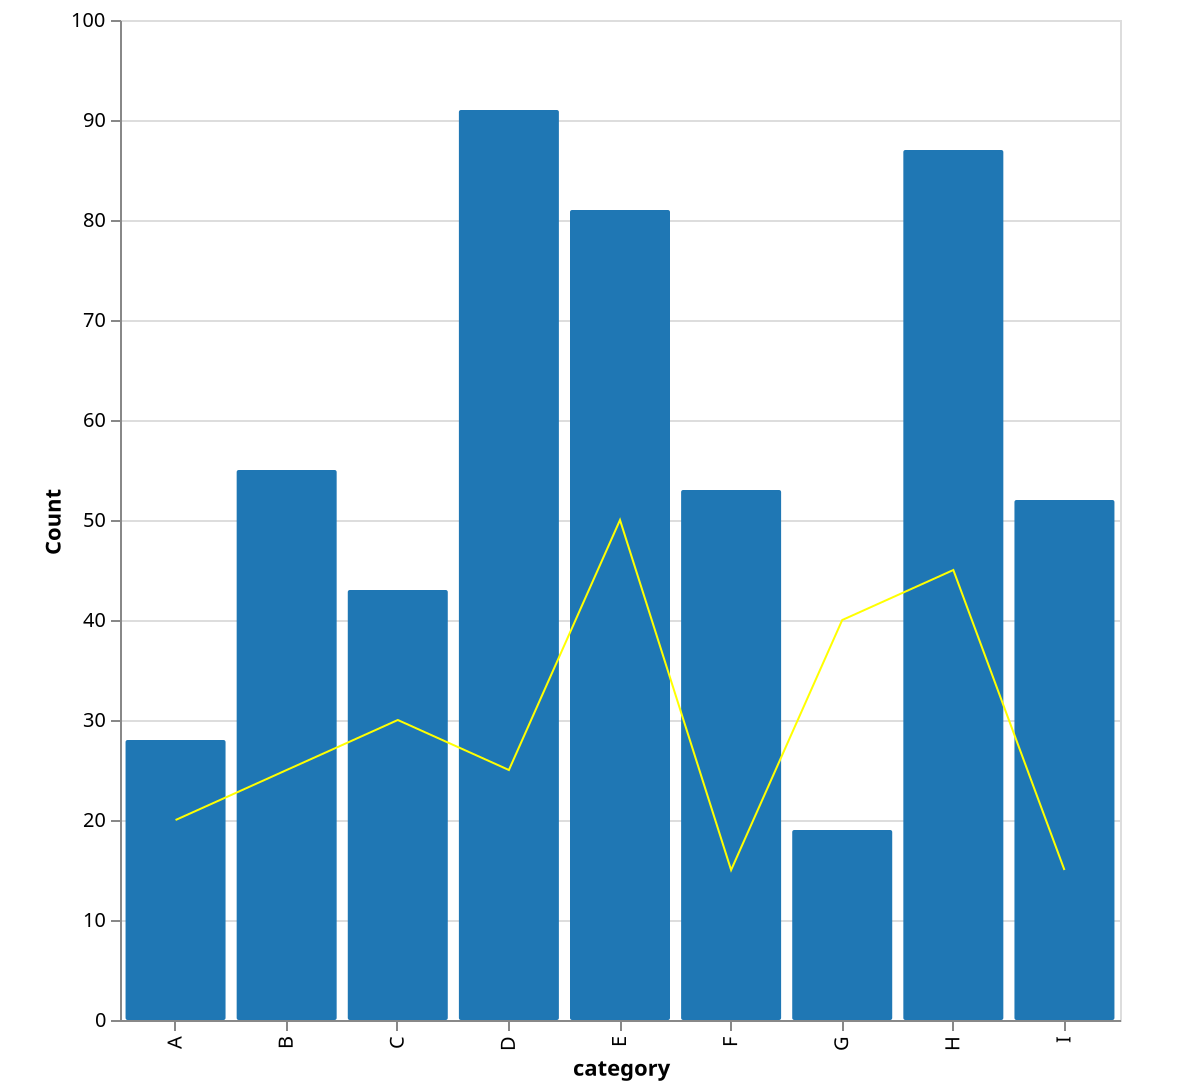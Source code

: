 {
  "$schema": "https://vega.github.io/schema/vega-lite/v5.json",
  "mode": "vega-lite",
  "data": {
    "values": [
      {
        "a": "A",
        "b": 28,
        "c": 20
      },
      {
        "a": "B",
        "b": 55,
        "c": 25
      },
      {
        "a": "C",
        "b": 43,
        "c": 30
      },
      {
        "a": "D",
        "b": 91,
        "c": 25
      },
      {
        "a": "E",
        "b": 81,
        "c": 50
      },
      {
        "a": "F",
        "b": 53,
        "c": 15
      },
      {
        "a": "G",
        "b": 19,
        "c": 40
      },
      {
        "a": "H",
        "b": 87,
        "c": 45
      },
      {
        "a": "I",
        "b": 52,
        "c": 15
      }
    ]
  },
  "padding": {
    "left": 20,
    "top": 5,
    "right": 30,
    "bottom": 5
  },
  "width": 500,
  "height": 500,
  "resolve": {
    "scale": {
      "color": "independent"
    }
  },
  "background": "#ffffff",
  "layer": [
    {
      "mark": {
        "type": "bar",
        "cornerRadius": 1,
        "tooltip": true,
        "binSpacing": 1
      },
      "encoding": {
        "x": {
          "field": "a",
          "type": "ordinal",
          "axis": {
            "title": "category",
            "orient": "bottom"
          }
        },
        "y": {
          "type": "quantitative",
          "field": "b",
          "axis": {
            "title": "Count",
            "orient": "left"
          }
        },
        "opacity": {
          "value": 1
        },
        "color": {
          "value": "#1f77b4"
        }
      }
    },
    {
      "mark": {
        "type": "line",
        "opacity": 1,
        "strokeWidth": 1,
        "interpolate": "linear",
        "strokeDash": 0,
        "tooltip": true
      },
      "encoding": {
        "x": {
          "field": "a",
          "type": "ordinal"
        },
        "y": {
          "field": "c",
          "type": "quantitative"
        },
        "color": {
          "value": "#FFFF00"
        }
      }
    }
  ]
}
